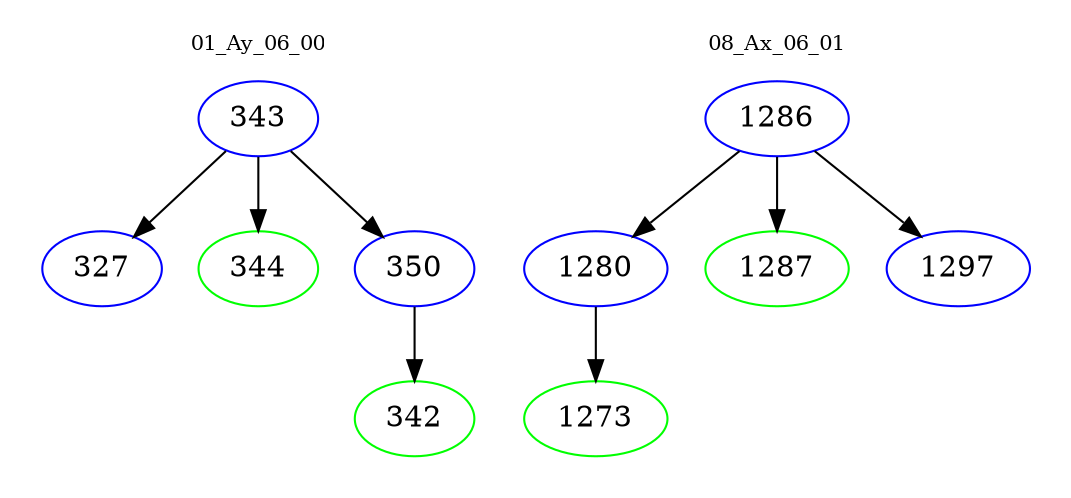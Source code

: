 digraph{
subgraph cluster_0 {
color = white
label = "01_Ay_06_00";
fontsize=10;
T0_343 [label="343", color="blue"]
T0_343 -> T0_327 [color="black"]
T0_327 [label="327", color="blue"]
T0_343 -> T0_344 [color="black"]
T0_344 [label="344", color="green"]
T0_343 -> T0_350 [color="black"]
T0_350 [label="350", color="blue"]
T0_350 -> T0_342 [color="black"]
T0_342 [label="342", color="green"]
}
subgraph cluster_1 {
color = white
label = "08_Ax_06_01";
fontsize=10;
T1_1286 [label="1286", color="blue"]
T1_1286 -> T1_1280 [color="black"]
T1_1280 [label="1280", color="blue"]
T1_1280 -> T1_1273 [color="black"]
T1_1273 [label="1273", color="green"]
T1_1286 -> T1_1287 [color="black"]
T1_1287 [label="1287", color="green"]
T1_1286 -> T1_1297 [color="black"]
T1_1297 [label="1297", color="blue"]
}
}
